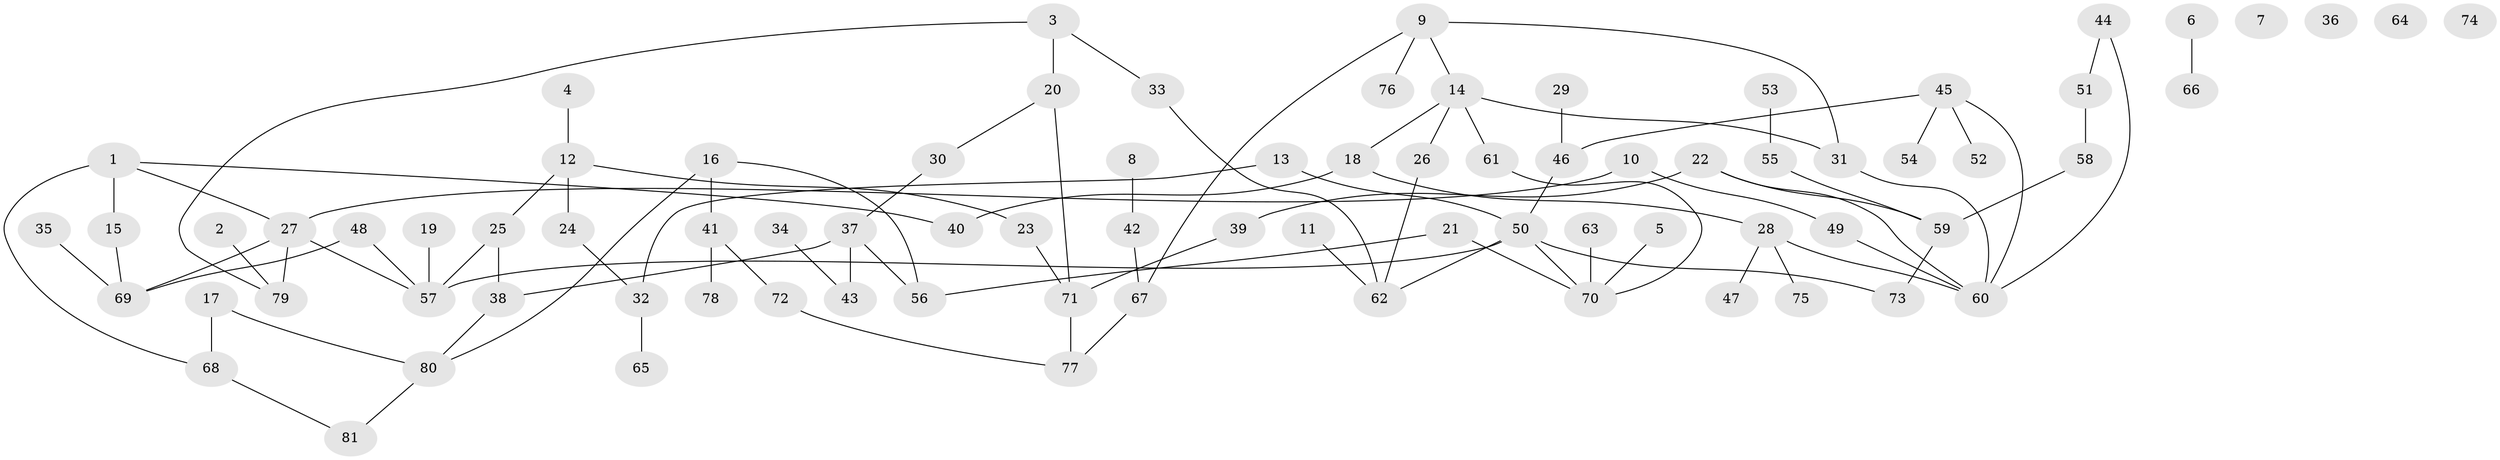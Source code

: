 // coarse degree distribution, {7: 0.018518518518518517, 1: 0.24074074074074073, 3: 0.2037037037037037, 0: 0.09259259259259259, 4: 0.12962962962962962, 2: 0.24074074074074073, 8: 0.018518518518518517, 5: 0.037037037037037035, 9: 0.018518518518518517}
// Generated by graph-tools (version 1.1) at 2025/41/03/06/25 10:41:24]
// undirected, 81 vertices, 96 edges
graph export_dot {
graph [start="1"]
  node [color=gray90,style=filled];
  1;
  2;
  3;
  4;
  5;
  6;
  7;
  8;
  9;
  10;
  11;
  12;
  13;
  14;
  15;
  16;
  17;
  18;
  19;
  20;
  21;
  22;
  23;
  24;
  25;
  26;
  27;
  28;
  29;
  30;
  31;
  32;
  33;
  34;
  35;
  36;
  37;
  38;
  39;
  40;
  41;
  42;
  43;
  44;
  45;
  46;
  47;
  48;
  49;
  50;
  51;
  52;
  53;
  54;
  55;
  56;
  57;
  58;
  59;
  60;
  61;
  62;
  63;
  64;
  65;
  66;
  67;
  68;
  69;
  70;
  71;
  72;
  73;
  74;
  75;
  76;
  77;
  78;
  79;
  80;
  81;
  1 -- 15;
  1 -- 27;
  1 -- 40;
  1 -- 68;
  2 -- 79;
  3 -- 20;
  3 -- 33;
  3 -- 79;
  4 -- 12;
  5 -- 70;
  6 -- 66;
  8 -- 42;
  9 -- 14;
  9 -- 31;
  9 -- 67;
  9 -- 76;
  10 -- 27;
  10 -- 49;
  11 -- 62;
  12 -- 23;
  12 -- 24;
  12 -- 25;
  13 -- 32;
  13 -- 50;
  14 -- 18;
  14 -- 26;
  14 -- 31;
  14 -- 61;
  15 -- 69;
  16 -- 41;
  16 -- 56;
  16 -- 80;
  17 -- 68;
  17 -- 80;
  18 -- 28;
  18 -- 40;
  19 -- 57;
  20 -- 30;
  20 -- 71;
  21 -- 56;
  21 -- 70;
  22 -- 39;
  22 -- 59;
  22 -- 60;
  23 -- 71;
  24 -- 32;
  25 -- 38;
  25 -- 57;
  26 -- 62;
  27 -- 57;
  27 -- 69;
  27 -- 79;
  28 -- 47;
  28 -- 60;
  28 -- 75;
  29 -- 46;
  30 -- 37;
  31 -- 60;
  32 -- 65;
  33 -- 62;
  34 -- 43;
  35 -- 69;
  37 -- 38;
  37 -- 43;
  37 -- 56;
  38 -- 80;
  39 -- 71;
  41 -- 72;
  41 -- 78;
  42 -- 67;
  44 -- 51;
  44 -- 60;
  45 -- 46;
  45 -- 52;
  45 -- 54;
  45 -- 60;
  46 -- 50;
  48 -- 57;
  48 -- 69;
  49 -- 60;
  50 -- 57;
  50 -- 62;
  50 -- 70;
  50 -- 73;
  51 -- 58;
  53 -- 55;
  55 -- 59;
  58 -- 59;
  59 -- 73;
  61 -- 70;
  63 -- 70;
  67 -- 77;
  68 -- 81;
  71 -- 77;
  72 -- 77;
  80 -- 81;
}
